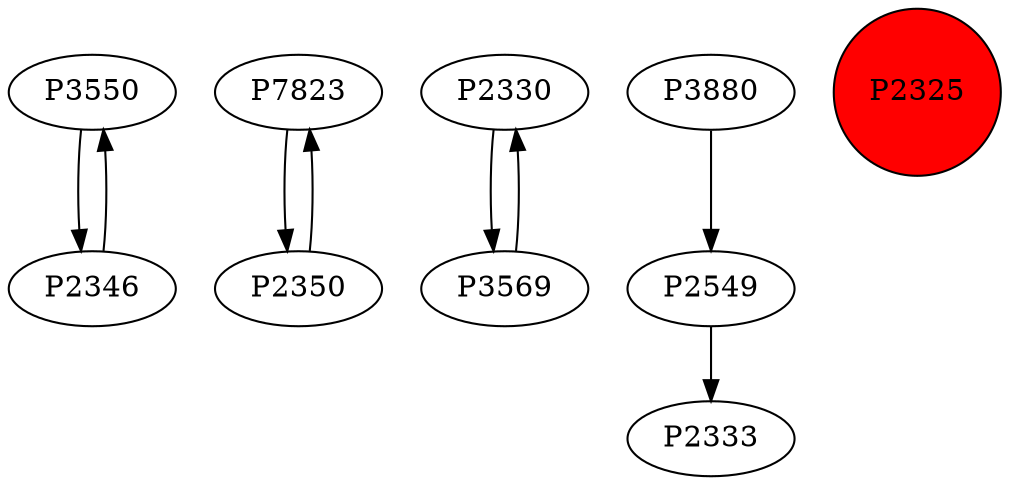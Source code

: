 digraph {
	P3550 -> P2346
	P7823 -> P2350
	P2350 -> P7823
	P2346 -> P3550
	P2330 -> P3569
	P3880 -> P2549
	P2549 -> P2333
	P3569 -> P2330
	P2325 [shape=circle]
	P2325 [style=filled]
	P2325 [fillcolor=red]
}